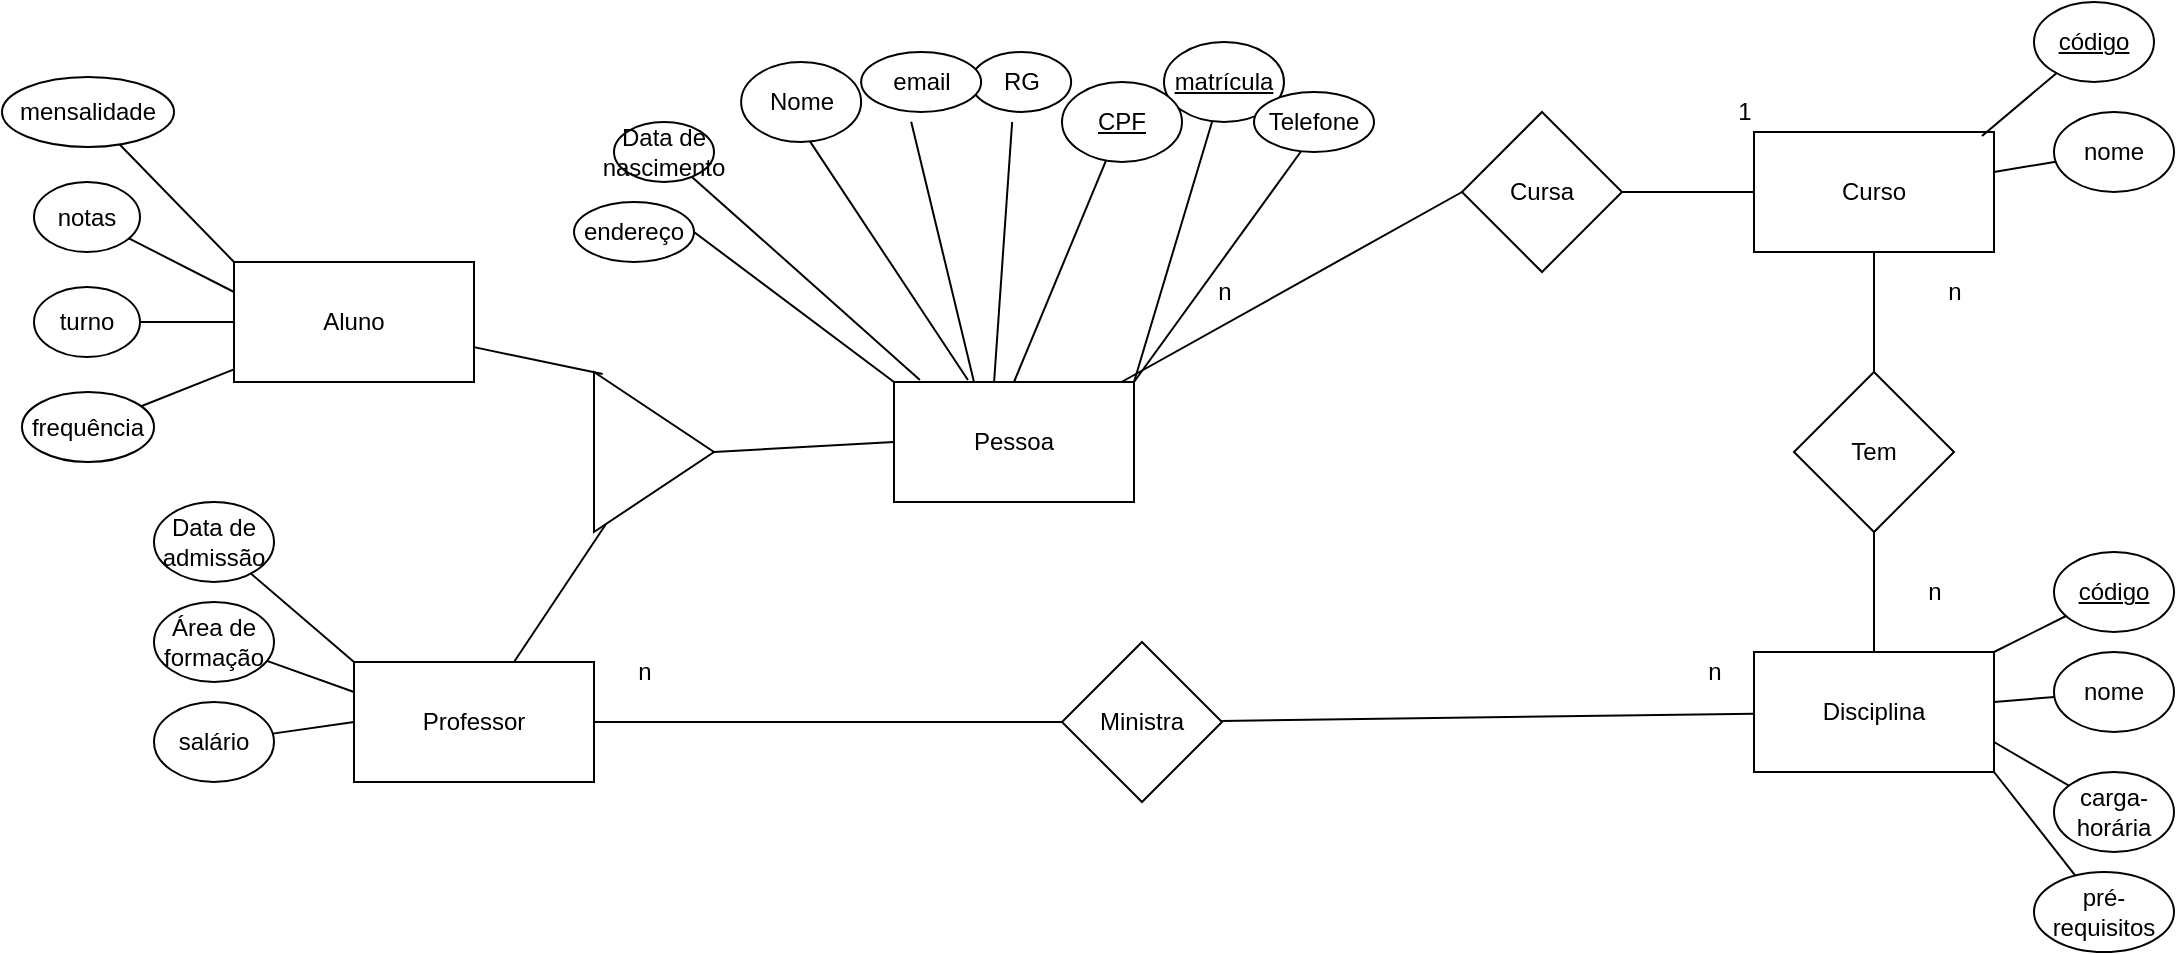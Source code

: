 <mxfile version="20.3.7" type="github">
  <diagram id="jjhgqXDtjwkmb7wrgbRl" name="Página-1">
    <mxGraphModel dx="1771" dy="577" grid="1" gridSize="10" guides="1" tooltips="1" connect="1" arrows="1" fold="1" page="1" pageScale="1" pageWidth="827" pageHeight="1169" math="0" shadow="0">
      <root>
        <mxCell id="0" />
        <mxCell id="1" parent="0" />
        <mxCell id="i9NOL_f7SDJ5qJbCbAid-7" value="" style="rounded=0;orthogonalLoop=1;jettySize=auto;html=1;endArrow=none;endFill=0;exitX=0.108;exitY=-0.017;exitDx=0;exitDy=0;exitPerimeter=0;" edge="1" parent="1" source="i9NOL_f7SDJ5qJbCbAid-1" target="i9NOL_f7SDJ5qJbCbAid-5">
          <mxGeometry relative="1" as="geometry" />
        </mxCell>
        <mxCell id="i9NOL_f7SDJ5qJbCbAid-53" style="edgeStyle=none;rounded=0;orthogonalLoop=1;jettySize=auto;html=1;entryX=0;entryY=0.5;entryDx=0;entryDy=0;endArrow=none;endFill=0;" edge="1" parent="1" source="i9NOL_f7SDJ5qJbCbAid-1" target="i9NOL_f7SDJ5qJbCbAid-12">
          <mxGeometry relative="1" as="geometry" />
        </mxCell>
        <mxCell id="i9NOL_f7SDJ5qJbCbAid-1" value="Pessoa" style="rounded=0;whiteSpace=wrap;html=1;" vertex="1" parent="1">
          <mxGeometry x="60" y="335" width="120" height="60" as="geometry" />
        </mxCell>
        <mxCell id="i9NOL_f7SDJ5qJbCbAid-10" style="edgeStyle=none;rounded=0;orthogonalLoop=1;jettySize=auto;html=1;entryX=0.308;entryY=-0.017;entryDx=0;entryDy=0;endArrow=none;endFill=0;entryPerimeter=0;" edge="1" parent="1" target="i9NOL_f7SDJ5qJbCbAid-1">
          <mxGeometry relative="1" as="geometry">
            <mxPoint x="17.073" y="213.309" as="sourcePoint" />
          </mxGeometry>
        </mxCell>
        <mxCell id="i9NOL_f7SDJ5qJbCbAid-2" value="Nome" style="ellipse;whiteSpace=wrap;html=1;direction=west;" vertex="1" parent="1">
          <mxGeometry x="-16.43" y="175" width="60" height="40" as="geometry" />
        </mxCell>
        <mxCell id="i9NOL_f7SDJ5qJbCbAid-8" style="edgeStyle=none;rounded=0;orthogonalLoop=1;jettySize=auto;html=1;entryX=1;entryY=0;entryDx=0;entryDy=0;endArrow=none;endFill=0;" edge="1" parent="1" source="i9NOL_f7SDJ5qJbCbAid-3" target="i9NOL_f7SDJ5qJbCbAid-1">
          <mxGeometry relative="1" as="geometry" />
        </mxCell>
        <mxCell id="i9NOL_f7SDJ5qJbCbAid-3" value="&lt;u&gt;matrícula&lt;/u&gt;" style="ellipse;whiteSpace=wrap;html=1;direction=west;" vertex="1" parent="1">
          <mxGeometry x="195" y="165" width="60" height="40" as="geometry" />
        </mxCell>
        <mxCell id="i9NOL_f7SDJ5qJbCbAid-11" style="edgeStyle=none;rounded=0;orthogonalLoop=1;jettySize=auto;html=1;entryX=0.5;entryY=0;entryDx=0;entryDy=0;endArrow=none;endFill=0;" edge="1" parent="1" source="i9NOL_f7SDJ5qJbCbAid-4" target="i9NOL_f7SDJ5qJbCbAid-1">
          <mxGeometry relative="1" as="geometry" />
        </mxCell>
        <mxCell id="i9NOL_f7SDJ5qJbCbAid-4" value="&lt;u&gt;CPF&lt;/u&gt;" style="ellipse;whiteSpace=wrap;html=1;direction=west;" vertex="1" parent="1">
          <mxGeometry x="144" y="185" width="60" height="40" as="geometry" />
        </mxCell>
        <mxCell id="i9NOL_f7SDJ5qJbCbAid-5" value="Data de nascimento" style="ellipse;whiteSpace=wrap;html=1;direction=west;" vertex="1" parent="1">
          <mxGeometry x="-80" y="205" width="50" height="30" as="geometry" />
        </mxCell>
        <mxCell id="i9NOL_f7SDJ5qJbCbAid-9" style="edgeStyle=none;rounded=0;orthogonalLoop=1;jettySize=auto;html=1;endArrow=none;endFill=0;entryX=0.417;entryY=0;entryDx=0;entryDy=0;entryPerimeter=0;" edge="1" parent="1" target="i9NOL_f7SDJ5qJbCbAid-1">
          <mxGeometry relative="1" as="geometry">
            <mxPoint x="119.07" y="204.99" as="sourcePoint" />
            <mxPoint x="180" y="335" as="targetPoint" />
          </mxGeometry>
        </mxCell>
        <mxCell id="i9NOL_f7SDJ5qJbCbAid-6" value="RG" style="ellipse;whiteSpace=wrap;html=1;direction=west;" vertex="1" parent="1">
          <mxGeometry x="98.57" y="170" width="50" height="30" as="geometry" />
        </mxCell>
        <mxCell id="i9NOL_f7SDJ5qJbCbAid-15" value="" style="edgeStyle=none;rounded=0;orthogonalLoop=1;jettySize=auto;html=1;endArrow=none;endFill=0;" edge="1" parent="1" source="i9NOL_f7SDJ5qJbCbAid-12" target="i9NOL_f7SDJ5qJbCbAid-13">
          <mxGeometry relative="1" as="geometry" />
        </mxCell>
        <mxCell id="i9NOL_f7SDJ5qJbCbAid-12" value="Cursa" style="rhombus;whiteSpace=wrap;html=1;" vertex="1" parent="1">
          <mxGeometry x="344" y="200" width="80" height="80" as="geometry" />
        </mxCell>
        <mxCell id="i9NOL_f7SDJ5qJbCbAid-24" value="" style="edgeStyle=none;rounded=0;orthogonalLoop=1;jettySize=auto;html=1;endArrow=none;endFill=0;" edge="1" parent="1" source="i9NOL_f7SDJ5qJbCbAid-13" target="i9NOL_f7SDJ5qJbCbAid-23">
          <mxGeometry relative="1" as="geometry" />
        </mxCell>
        <mxCell id="i9NOL_f7SDJ5qJbCbAid-13" value="Curso" style="rounded=0;whiteSpace=wrap;html=1;" vertex="1" parent="1">
          <mxGeometry x="490" y="210" width="120" height="60" as="geometry" />
        </mxCell>
        <mxCell id="i9NOL_f7SDJ5qJbCbAid-17" value="1" style="text;html=1;align=center;verticalAlign=middle;resizable=0;points=[];autosize=1;strokeColor=none;fillColor=none;" vertex="1" parent="1">
          <mxGeometry x="470" y="185" width="30" height="30" as="geometry" />
        </mxCell>
        <mxCell id="i9NOL_f7SDJ5qJbCbAid-27" value="" style="edgeStyle=none;rounded=0;orthogonalLoop=1;jettySize=auto;html=1;endArrow=none;endFill=0;" edge="1" parent="1" source="i9NOL_f7SDJ5qJbCbAid-18" target="i9NOL_f7SDJ5qJbCbAid-13">
          <mxGeometry relative="1" as="geometry" />
        </mxCell>
        <mxCell id="i9NOL_f7SDJ5qJbCbAid-18" value="nome" style="ellipse;whiteSpace=wrap;html=1;" vertex="1" parent="1">
          <mxGeometry x="640" y="200" width="60" height="40" as="geometry" />
        </mxCell>
        <mxCell id="i9NOL_f7SDJ5qJbCbAid-21" style="edgeStyle=none;rounded=0;orthogonalLoop=1;jettySize=auto;html=1;entryX=0.95;entryY=0.033;entryDx=0;entryDy=0;entryPerimeter=0;endArrow=none;endFill=0;" edge="1" parent="1" source="i9NOL_f7SDJ5qJbCbAid-19" target="i9NOL_f7SDJ5qJbCbAid-13">
          <mxGeometry relative="1" as="geometry" />
        </mxCell>
        <mxCell id="i9NOL_f7SDJ5qJbCbAid-19" value="&lt;u&gt;código&lt;/u&gt;" style="ellipse;whiteSpace=wrap;html=1;" vertex="1" parent="1">
          <mxGeometry x="630" y="145" width="60" height="40" as="geometry" />
        </mxCell>
        <mxCell id="i9NOL_f7SDJ5qJbCbAid-26" value="" style="edgeStyle=none;rounded=0;orthogonalLoop=1;jettySize=auto;html=1;endArrow=none;endFill=0;" edge="1" parent="1" source="i9NOL_f7SDJ5qJbCbAid-23" target="i9NOL_f7SDJ5qJbCbAid-25">
          <mxGeometry relative="1" as="geometry" />
        </mxCell>
        <mxCell id="i9NOL_f7SDJ5qJbCbAid-23" value="Tem" style="rhombus;whiteSpace=wrap;html=1;" vertex="1" parent="1">
          <mxGeometry x="510" y="330" width="80" height="80" as="geometry" />
        </mxCell>
        <mxCell id="i9NOL_f7SDJ5qJbCbAid-25" value="Disciplina" style="rounded=0;whiteSpace=wrap;html=1;" vertex="1" parent="1">
          <mxGeometry x="490" y="470" width="120" height="60" as="geometry" />
        </mxCell>
        <mxCell id="i9NOL_f7SDJ5qJbCbAid-31" value="" style="edgeStyle=none;rounded=0;orthogonalLoop=1;jettySize=auto;html=1;endArrow=none;endFill=0;" edge="1" parent="1" source="i9NOL_f7SDJ5qJbCbAid-28" target="i9NOL_f7SDJ5qJbCbAid-25">
          <mxGeometry relative="1" as="geometry" />
        </mxCell>
        <mxCell id="i9NOL_f7SDJ5qJbCbAid-28" value="&lt;u&gt;código&lt;/u&gt;" style="ellipse;whiteSpace=wrap;html=1;" vertex="1" parent="1">
          <mxGeometry x="640" y="420" width="60" height="40" as="geometry" />
        </mxCell>
        <mxCell id="i9NOL_f7SDJ5qJbCbAid-32" value="" style="edgeStyle=none;rounded=0;orthogonalLoop=1;jettySize=auto;html=1;endArrow=none;endFill=0;" edge="1" parent="1" source="i9NOL_f7SDJ5qJbCbAid-29" target="i9NOL_f7SDJ5qJbCbAid-25">
          <mxGeometry relative="1" as="geometry" />
        </mxCell>
        <mxCell id="i9NOL_f7SDJ5qJbCbAid-29" value="nome" style="ellipse;whiteSpace=wrap;html=1;" vertex="1" parent="1">
          <mxGeometry x="640" y="470" width="60" height="40" as="geometry" />
        </mxCell>
        <mxCell id="i9NOL_f7SDJ5qJbCbAid-33" value="" style="edgeStyle=none;rounded=0;orthogonalLoop=1;jettySize=auto;html=1;endArrow=none;endFill=0;entryX=1;entryY=0.75;entryDx=0;entryDy=0;" edge="1" parent="1" source="i9NOL_f7SDJ5qJbCbAid-30" target="i9NOL_f7SDJ5qJbCbAid-25">
          <mxGeometry relative="1" as="geometry" />
        </mxCell>
        <mxCell id="i9NOL_f7SDJ5qJbCbAid-30" value="carga-horária" style="ellipse;whiteSpace=wrap;html=1;" vertex="1" parent="1">
          <mxGeometry x="640" y="530" width="60" height="40" as="geometry" />
        </mxCell>
        <mxCell id="i9NOL_f7SDJ5qJbCbAid-35" style="edgeStyle=none;rounded=0;orthogonalLoop=1;jettySize=auto;html=1;entryX=1;entryY=1;entryDx=0;entryDy=0;endArrow=none;endFill=0;" edge="1" parent="1" source="i9NOL_f7SDJ5qJbCbAid-34" target="i9NOL_f7SDJ5qJbCbAid-25">
          <mxGeometry relative="1" as="geometry" />
        </mxCell>
        <mxCell id="i9NOL_f7SDJ5qJbCbAid-34" value="pré-requisitos" style="ellipse;whiteSpace=wrap;html=1;" vertex="1" parent="1">
          <mxGeometry x="630" y="580" width="70" height="40" as="geometry" />
        </mxCell>
        <mxCell id="i9NOL_f7SDJ5qJbCbAid-38" value="" style="edgeStyle=none;rounded=0;orthogonalLoop=1;jettySize=auto;html=1;endArrow=none;endFill=0;" edge="1" parent="1" source="i9NOL_f7SDJ5qJbCbAid-36" target="i9NOL_f7SDJ5qJbCbAid-25">
          <mxGeometry relative="1" as="geometry" />
        </mxCell>
        <mxCell id="i9NOL_f7SDJ5qJbCbAid-36" value="Ministra" style="rhombus;whiteSpace=wrap;html=1;" vertex="1" parent="1">
          <mxGeometry x="144" y="465" width="80" height="80" as="geometry" />
        </mxCell>
        <mxCell id="i9NOL_f7SDJ5qJbCbAid-55" style="edgeStyle=none;rounded=0;orthogonalLoop=1;jettySize=auto;html=1;endArrow=none;endFill=0;" edge="1" parent="1" source="i9NOL_f7SDJ5qJbCbAid-37" target="i9NOL_f7SDJ5qJbCbAid-51">
          <mxGeometry relative="1" as="geometry">
            <mxPoint x="-148.98" y="405" as="targetPoint" />
          </mxGeometry>
        </mxCell>
        <mxCell id="i9NOL_f7SDJ5qJbCbAid-65" style="edgeStyle=none;rounded=0;orthogonalLoop=1;jettySize=auto;html=1;endArrow=none;endFill=0;" edge="1" parent="1" source="i9NOL_f7SDJ5qJbCbAid-37" target="i9NOL_f7SDJ5qJbCbAid-36">
          <mxGeometry relative="1" as="geometry" />
        </mxCell>
        <mxCell id="i9NOL_f7SDJ5qJbCbAid-37" value="Professor" style="rounded=0;whiteSpace=wrap;html=1;" vertex="1" parent="1">
          <mxGeometry x="-210" y="475" width="120" height="60" as="geometry" />
        </mxCell>
        <mxCell id="i9NOL_f7SDJ5qJbCbAid-40" value="n" style="text;html=1;align=center;verticalAlign=middle;resizable=0;points=[];autosize=1;strokeColor=none;fillColor=none;" vertex="1" parent="1">
          <mxGeometry x="575" y="275" width="30" height="30" as="geometry" />
        </mxCell>
        <mxCell id="i9NOL_f7SDJ5qJbCbAid-41" value="n" style="text;html=1;align=center;verticalAlign=middle;resizable=0;points=[];autosize=1;strokeColor=none;fillColor=none;" vertex="1" parent="1">
          <mxGeometry x="565" y="425" width="30" height="30" as="geometry" />
        </mxCell>
        <mxCell id="i9NOL_f7SDJ5qJbCbAid-42" value="n" style="text;html=1;align=center;verticalAlign=middle;resizable=0;points=[];autosize=1;strokeColor=none;fillColor=none;" vertex="1" parent="1">
          <mxGeometry x="455" y="465" width="30" height="30" as="geometry" />
        </mxCell>
        <mxCell id="i9NOL_f7SDJ5qJbCbAid-50" style="edgeStyle=none;rounded=0;orthogonalLoop=1;jettySize=auto;html=1;entryX=1;entryY=0;entryDx=0;entryDy=0;endArrow=none;endFill=0;exitX=0.4;exitY=0.967;exitDx=0;exitDy=0;exitPerimeter=0;" edge="1" parent="1" source="i9NOL_f7SDJ5qJbCbAid-45" target="i9NOL_f7SDJ5qJbCbAid-1">
          <mxGeometry relative="1" as="geometry">
            <mxPoint x="278.565" y="252.862" as="sourcePoint" />
          </mxGeometry>
        </mxCell>
        <mxCell id="i9NOL_f7SDJ5qJbCbAid-45" value="Telefone" style="ellipse;whiteSpace=wrap;html=1;" vertex="1" parent="1">
          <mxGeometry x="240" y="190" width="60" height="30" as="geometry" />
        </mxCell>
        <mxCell id="i9NOL_f7SDJ5qJbCbAid-48" style="edgeStyle=none;rounded=0;orthogonalLoop=1;jettySize=auto;html=1;endArrow=none;endFill=0;" edge="1" parent="1">
          <mxGeometry relative="1" as="geometry">
            <mxPoint x="68.595" y="204.892" as="sourcePoint" />
            <mxPoint x="100" y="335" as="targetPoint" />
          </mxGeometry>
        </mxCell>
        <mxCell id="i9NOL_f7SDJ5qJbCbAid-46" value="email" style="ellipse;whiteSpace=wrap;html=1;" vertex="1" parent="1">
          <mxGeometry x="43.57" y="170" width="60" height="30" as="geometry" />
        </mxCell>
        <mxCell id="i9NOL_f7SDJ5qJbCbAid-49" style="edgeStyle=none;rounded=0;orthogonalLoop=1;jettySize=auto;html=1;exitX=1;exitY=0.5;exitDx=0;exitDy=0;endArrow=none;endFill=0;entryX=0;entryY=0;entryDx=0;entryDy=0;" edge="1" parent="1" source="i9NOL_f7SDJ5qJbCbAid-47" target="i9NOL_f7SDJ5qJbCbAid-1">
          <mxGeometry relative="1" as="geometry">
            <mxPoint x="10" y="445" as="targetPoint" />
          </mxGeometry>
        </mxCell>
        <mxCell id="i9NOL_f7SDJ5qJbCbAid-47" value="endereço" style="ellipse;whiteSpace=wrap;html=1;" vertex="1" parent="1">
          <mxGeometry x="-100" y="245" width="60" height="30" as="geometry" />
        </mxCell>
        <mxCell id="i9NOL_f7SDJ5qJbCbAid-56" style="edgeStyle=none;rounded=0;orthogonalLoop=1;jettySize=auto;html=1;exitX=1;exitY=0.5;exitDx=0;exitDy=0;entryX=0;entryY=0.5;entryDx=0;entryDy=0;endArrow=none;endFill=0;" edge="1" parent="1" source="i9NOL_f7SDJ5qJbCbAid-51" target="i9NOL_f7SDJ5qJbCbAid-1">
          <mxGeometry relative="1" as="geometry" />
        </mxCell>
        <mxCell id="i9NOL_f7SDJ5qJbCbAid-51" value="" style="triangle;whiteSpace=wrap;html=1;" vertex="1" parent="1">
          <mxGeometry x="-90" y="330" width="60" height="80" as="geometry" />
        </mxCell>
        <mxCell id="i9NOL_f7SDJ5qJbCbAid-54" value="n" style="text;html=1;align=center;verticalAlign=middle;resizable=0;points=[];autosize=1;strokeColor=none;fillColor=none;" vertex="1" parent="1">
          <mxGeometry x="210" y="275" width="30" height="30" as="geometry" />
        </mxCell>
        <mxCell id="i9NOL_f7SDJ5qJbCbAid-62" style="edgeStyle=none;rounded=0;orthogonalLoop=1;jettySize=auto;html=1;entryX=0;entryY=0.25;entryDx=0;entryDy=0;endArrow=none;endFill=0;" edge="1" parent="1" source="i9NOL_f7SDJ5qJbCbAid-57" target="i9NOL_f7SDJ5qJbCbAid-37">
          <mxGeometry relative="1" as="geometry" />
        </mxCell>
        <mxCell id="i9NOL_f7SDJ5qJbCbAid-57" value="Área de formação" style="ellipse;whiteSpace=wrap;html=1;direction=west;" vertex="1" parent="1">
          <mxGeometry x="-310" y="445" width="60" height="40" as="geometry" />
        </mxCell>
        <mxCell id="i9NOL_f7SDJ5qJbCbAid-63" style="edgeStyle=none;rounded=0;orthogonalLoop=1;jettySize=auto;html=1;entryX=0;entryY=0.5;entryDx=0;entryDy=0;endArrow=none;endFill=0;" edge="1" parent="1" source="i9NOL_f7SDJ5qJbCbAid-58" target="i9NOL_f7SDJ5qJbCbAid-37">
          <mxGeometry relative="1" as="geometry" />
        </mxCell>
        <mxCell id="i9NOL_f7SDJ5qJbCbAid-58" value="&lt;div&gt;salário&lt;br&gt;&lt;/div&gt;" style="ellipse;whiteSpace=wrap;html=1;direction=west;" vertex="1" parent="1">
          <mxGeometry x="-310" y="495" width="60" height="40" as="geometry" />
        </mxCell>
        <mxCell id="i9NOL_f7SDJ5qJbCbAid-61" style="edgeStyle=none;rounded=0;orthogonalLoop=1;jettySize=auto;html=1;entryX=0;entryY=0;entryDx=0;entryDy=0;endArrow=none;endFill=0;" edge="1" parent="1" source="i9NOL_f7SDJ5qJbCbAid-59" target="i9NOL_f7SDJ5qJbCbAid-37">
          <mxGeometry relative="1" as="geometry" />
        </mxCell>
        <mxCell id="i9NOL_f7SDJ5qJbCbAid-59" value="Data de admissão" style="ellipse;whiteSpace=wrap;html=1;direction=west;" vertex="1" parent="1">
          <mxGeometry x="-310" y="395" width="60" height="40" as="geometry" />
        </mxCell>
        <mxCell id="i9NOL_f7SDJ5qJbCbAid-75" value="" style="edgeStyle=none;rounded=0;orthogonalLoop=1;jettySize=auto;html=1;endArrow=none;endFill=0;entryX=0.072;entryY=0.013;entryDx=0;entryDy=0;entryPerimeter=0;" edge="1" parent="1" source="i9NOL_f7SDJ5qJbCbAid-64" target="i9NOL_f7SDJ5qJbCbAid-51">
          <mxGeometry relative="1" as="geometry" />
        </mxCell>
        <mxCell id="i9NOL_f7SDJ5qJbCbAid-64" value="Aluno" style="rounded=0;whiteSpace=wrap;html=1;" vertex="1" parent="1">
          <mxGeometry x="-270" y="275" width="120" height="60" as="geometry" />
        </mxCell>
        <mxCell id="i9NOL_f7SDJ5qJbCbAid-66" value="n" style="text;html=1;align=center;verticalAlign=middle;resizable=0;points=[];autosize=1;strokeColor=none;fillColor=none;" vertex="1" parent="1">
          <mxGeometry x="-80" y="465" width="30" height="30" as="geometry" />
        </mxCell>
        <mxCell id="i9NOL_f7SDJ5qJbCbAid-72" style="edgeStyle=none;rounded=0;orthogonalLoop=1;jettySize=auto;html=1;entryX=0;entryY=0.25;entryDx=0;entryDy=0;endArrow=none;endFill=0;" edge="1" parent="1" source="i9NOL_f7SDJ5qJbCbAid-67" target="i9NOL_f7SDJ5qJbCbAid-64">
          <mxGeometry relative="1" as="geometry" />
        </mxCell>
        <mxCell id="i9NOL_f7SDJ5qJbCbAid-67" value="notas" style="ellipse;whiteSpace=wrap;html=1;" vertex="1" parent="1">
          <mxGeometry x="-370" y="235" width="53" height="35" as="geometry" />
        </mxCell>
        <mxCell id="i9NOL_f7SDJ5qJbCbAid-73" style="edgeStyle=none;rounded=0;orthogonalLoop=1;jettySize=auto;html=1;endArrow=none;endFill=0;" edge="1" parent="1" source="i9NOL_f7SDJ5qJbCbAid-68" target="i9NOL_f7SDJ5qJbCbAid-64">
          <mxGeometry relative="1" as="geometry" />
        </mxCell>
        <mxCell id="i9NOL_f7SDJ5qJbCbAid-68" value="turno" style="ellipse;whiteSpace=wrap;html=1;" vertex="1" parent="1">
          <mxGeometry x="-370" y="287.5" width="53" height="35" as="geometry" />
        </mxCell>
        <mxCell id="i9NOL_f7SDJ5qJbCbAid-74" value="" style="edgeStyle=none;rounded=0;orthogonalLoop=1;jettySize=auto;html=1;endArrow=none;endFill=0;" edge="1" parent="1" source="i9NOL_f7SDJ5qJbCbAid-69" target="i9NOL_f7SDJ5qJbCbAid-64">
          <mxGeometry relative="1" as="geometry" />
        </mxCell>
        <mxCell id="i9NOL_f7SDJ5qJbCbAid-69" value="frequência" style="ellipse;whiteSpace=wrap;html=1;" vertex="1" parent="1">
          <mxGeometry x="-376" y="340" width="66" height="35" as="geometry" />
        </mxCell>
        <mxCell id="i9NOL_f7SDJ5qJbCbAid-71" style="edgeStyle=none;rounded=0;orthogonalLoop=1;jettySize=auto;html=1;entryX=0;entryY=0;entryDx=0;entryDy=0;endArrow=none;endFill=0;" edge="1" parent="1" source="i9NOL_f7SDJ5qJbCbAid-70" target="i9NOL_f7SDJ5qJbCbAid-64">
          <mxGeometry relative="1" as="geometry" />
        </mxCell>
        <mxCell id="i9NOL_f7SDJ5qJbCbAid-70" value="mensalidade" style="ellipse;whiteSpace=wrap;html=1;" vertex="1" parent="1">
          <mxGeometry x="-386" y="182.5" width="86" height="35" as="geometry" />
        </mxCell>
      </root>
    </mxGraphModel>
  </diagram>
</mxfile>
